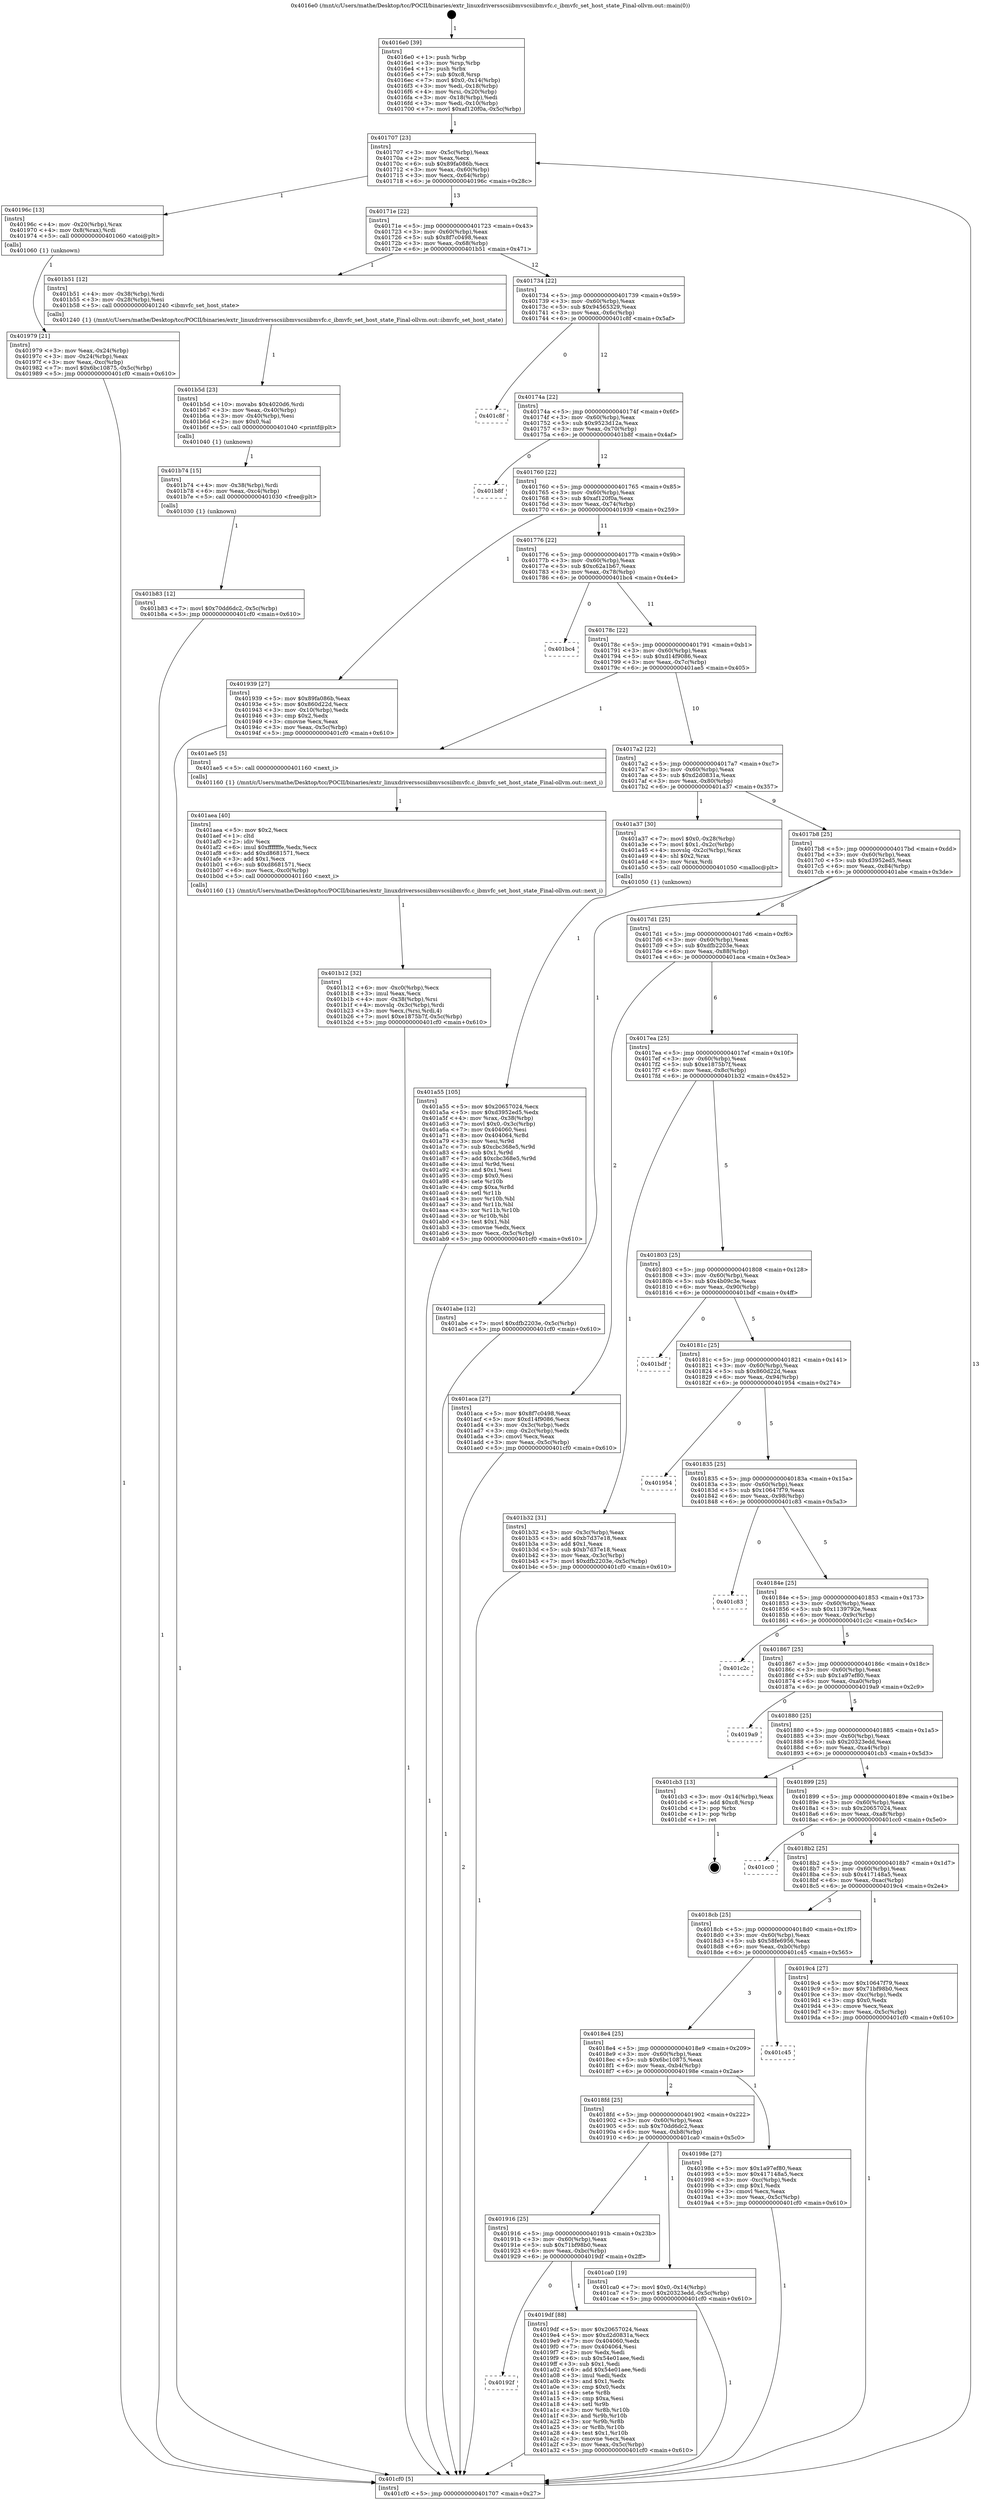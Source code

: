 digraph "0x4016e0" {
  label = "0x4016e0 (/mnt/c/Users/mathe/Desktop/tcc/POCII/binaries/extr_linuxdriversscsiibmvscsiibmvfc.c_ibmvfc_set_host_state_Final-ollvm.out::main(0))"
  labelloc = "t"
  node[shape=record]

  Entry [label="",width=0.3,height=0.3,shape=circle,fillcolor=black,style=filled]
  "0x401707" [label="{
     0x401707 [23]\l
     | [instrs]\l
     &nbsp;&nbsp;0x401707 \<+3\>: mov -0x5c(%rbp),%eax\l
     &nbsp;&nbsp;0x40170a \<+2\>: mov %eax,%ecx\l
     &nbsp;&nbsp;0x40170c \<+6\>: sub $0x89fa086b,%ecx\l
     &nbsp;&nbsp;0x401712 \<+3\>: mov %eax,-0x60(%rbp)\l
     &nbsp;&nbsp;0x401715 \<+3\>: mov %ecx,-0x64(%rbp)\l
     &nbsp;&nbsp;0x401718 \<+6\>: je 000000000040196c \<main+0x28c\>\l
  }"]
  "0x40196c" [label="{
     0x40196c [13]\l
     | [instrs]\l
     &nbsp;&nbsp;0x40196c \<+4\>: mov -0x20(%rbp),%rax\l
     &nbsp;&nbsp;0x401970 \<+4\>: mov 0x8(%rax),%rdi\l
     &nbsp;&nbsp;0x401974 \<+5\>: call 0000000000401060 \<atoi@plt\>\l
     | [calls]\l
     &nbsp;&nbsp;0x401060 \{1\} (unknown)\l
  }"]
  "0x40171e" [label="{
     0x40171e [22]\l
     | [instrs]\l
     &nbsp;&nbsp;0x40171e \<+5\>: jmp 0000000000401723 \<main+0x43\>\l
     &nbsp;&nbsp;0x401723 \<+3\>: mov -0x60(%rbp),%eax\l
     &nbsp;&nbsp;0x401726 \<+5\>: sub $0x8f7c0498,%eax\l
     &nbsp;&nbsp;0x40172b \<+3\>: mov %eax,-0x68(%rbp)\l
     &nbsp;&nbsp;0x40172e \<+6\>: je 0000000000401b51 \<main+0x471\>\l
  }"]
  Exit [label="",width=0.3,height=0.3,shape=circle,fillcolor=black,style=filled,peripheries=2]
  "0x401b51" [label="{
     0x401b51 [12]\l
     | [instrs]\l
     &nbsp;&nbsp;0x401b51 \<+4\>: mov -0x38(%rbp),%rdi\l
     &nbsp;&nbsp;0x401b55 \<+3\>: mov -0x28(%rbp),%esi\l
     &nbsp;&nbsp;0x401b58 \<+5\>: call 0000000000401240 \<ibmvfc_set_host_state\>\l
     | [calls]\l
     &nbsp;&nbsp;0x401240 \{1\} (/mnt/c/Users/mathe/Desktop/tcc/POCII/binaries/extr_linuxdriversscsiibmvscsiibmvfc.c_ibmvfc_set_host_state_Final-ollvm.out::ibmvfc_set_host_state)\l
  }"]
  "0x401734" [label="{
     0x401734 [22]\l
     | [instrs]\l
     &nbsp;&nbsp;0x401734 \<+5\>: jmp 0000000000401739 \<main+0x59\>\l
     &nbsp;&nbsp;0x401739 \<+3\>: mov -0x60(%rbp),%eax\l
     &nbsp;&nbsp;0x40173c \<+5\>: sub $0x94565329,%eax\l
     &nbsp;&nbsp;0x401741 \<+3\>: mov %eax,-0x6c(%rbp)\l
     &nbsp;&nbsp;0x401744 \<+6\>: je 0000000000401c8f \<main+0x5af\>\l
  }"]
  "0x401b83" [label="{
     0x401b83 [12]\l
     | [instrs]\l
     &nbsp;&nbsp;0x401b83 \<+7\>: movl $0x70dd6dc2,-0x5c(%rbp)\l
     &nbsp;&nbsp;0x401b8a \<+5\>: jmp 0000000000401cf0 \<main+0x610\>\l
  }"]
  "0x401c8f" [label="{
     0x401c8f\l
  }", style=dashed]
  "0x40174a" [label="{
     0x40174a [22]\l
     | [instrs]\l
     &nbsp;&nbsp;0x40174a \<+5\>: jmp 000000000040174f \<main+0x6f\>\l
     &nbsp;&nbsp;0x40174f \<+3\>: mov -0x60(%rbp),%eax\l
     &nbsp;&nbsp;0x401752 \<+5\>: sub $0x9523d12a,%eax\l
     &nbsp;&nbsp;0x401757 \<+3\>: mov %eax,-0x70(%rbp)\l
     &nbsp;&nbsp;0x40175a \<+6\>: je 0000000000401b8f \<main+0x4af\>\l
  }"]
  "0x401b74" [label="{
     0x401b74 [15]\l
     | [instrs]\l
     &nbsp;&nbsp;0x401b74 \<+4\>: mov -0x38(%rbp),%rdi\l
     &nbsp;&nbsp;0x401b78 \<+6\>: mov %eax,-0xc4(%rbp)\l
     &nbsp;&nbsp;0x401b7e \<+5\>: call 0000000000401030 \<free@plt\>\l
     | [calls]\l
     &nbsp;&nbsp;0x401030 \{1\} (unknown)\l
  }"]
  "0x401b8f" [label="{
     0x401b8f\l
  }", style=dashed]
  "0x401760" [label="{
     0x401760 [22]\l
     | [instrs]\l
     &nbsp;&nbsp;0x401760 \<+5\>: jmp 0000000000401765 \<main+0x85\>\l
     &nbsp;&nbsp;0x401765 \<+3\>: mov -0x60(%rbp),%eax\l
     &nbsp;&nbsp;0x401768 \<+5\>: sub $0xaf120f0a,%eax\l
     &nbsp;&nbsp;0x40176d \<+3\>: mov %eax,-0x74(%rbp)\l
     &nbsp;&nbsp;0x401770 \<+6\>: je 0000000000401939 \<main+0x259\>\l
  }"]
  "0x401b5d" [label="{
     0x401b5d [23]\l
     | [instrs]\l
     &nbsp;&nbsp;0x401b5d \<+10\>: movabs $0x4020d6,%rdi\l
     &nbsp;&nbsp;0x401b67 \<+3\>: mov %eax,-0x40(%rbp)\l
     &nbsp;&nbsp;0x401b6a \<+3\>: mov -0x40(%rbp),%esi\l
     &nbsp;&nbsp;0x401b6d \<+2\>: mov $0x0,%al\l
     &nbsp;&nbsp;0x401b6f \<+5\>: call 0000000000401040 \<printf@plt\>\l
     | [calls]\l
     &nbsp;&nbsp;0x401040 \{1\} (unknown)\l
  }"]
  "0x401939" [label="{
     0x401939 [27]\l
     | [instrs]\l
     &nbsp;&nbsp;0x401939 \<+5\>: mov $0x89fa086b,%eax\l
     &nbsp;&nbsp;0x40193e \<+5\>: mov $0x860d22d,%ecx\l
     &nbsp;&nbsp;0x401943 \<+3\>: mov -0x10(%rbp),%edx\l
     &nbsp;&nbsp;0x401946 \<+3\>: cmp $0x2,%edx\l
     &nbsp;&nbsp;0x401949 \<+3\>: cmovne %ecx,%eax\l
     &nbsp;&nbsp;0x40194c \<+3\>: mov %eax,-0x5c(%rbp)\l
     &nbsp;&nbsp;0x40194f \<+5\>: jmp 0000000000401cf0 \<main+0x610\>\l
  }"]
  "0x401776" [label="{
     0x401776 [22]\l
     | [instrs]\l
     &nbsp;&nbsp;0x401776 \<+5\>: jmp 000000000040177b \<main+0x9b\>\l
     &nbsp;&nbsp;0x40177b \<+3\>: mov -0x60(%rbp),%eax\l
     &nbsp;&nbsp;0x40177e \<+5\>: sub $0xc62a1b67,%eax\l
     &nbsp;&nbsp;0x401783 \<+3\>: mov %eax,-0x78(%rbp)\l
     &nbsp;&nbsp;0x401786 \<+6\>: je 0000000000401bc4 \<main+0x4e4\>\l
  }"]
  "0x401cf0" [label="{
     0x401cf0 [5]\l
     | [instrs]\l
     &nbsp;&nbsp;0x401cf0 \<+5\>: jmp 0000000000401707 \<main+0x27\>\l
  }"]
  "0x4016e0" [label="{
     0x4016e0 [39]\l
     | [instrs]\l
     &nbsp;&nbsp;0x4016e0 \<+1\>: push %rbp\l
     &nbsp;&nbsp;0x4016e1 \<+3\>: mov %rsp,%rbp\l
     &nbsp;&nbsp;0x4016e4 \<+1\>: push %rbx\l
     &nbsp;&nbsp;0x4016e5 \<+7\>: sub $0xc8,%rsp\l
     &nbsp;&nbsp;0x4016ec \<+7\>: movl $0x0,-0x14(%rbp)\l
     &nbsp;&nbsp;0x4016f3 \<+3\>: mov %edi,-0x18(%rbp)\l
     &nbsp;&nbsp;0x4016f6 \<+4\>: mov %rsi,-0x20(%rbp)\l
     &nbsp;&nbsp;0x4016fa \<+3\>: mov -0x18(%rbp),%edi\l
     &nbsp;&nbsp;0x4016fd \<+3\>: mov %edi,-0x10(%rbp)\l
     &nbsp;&nbsp;0x401700 \<+7\>: movl $0xaf120f0a,-0x5c(%rbp)\l
  }"]
  "0x401979" [label="{
     0x401979 [21]\l
     | [instrs]\l
     &nbsp;&nbsp;0x401979 \<+3\>: mov %eax,-0x24(%rbp)\l
     &nbsp;&nbsp;0x40197c \<+3\>: mov -0x24(%rbp),%eax\l
     &nbsp;&nbsp;0x40197f \<+3\>: mov %eax,-0xc(%rbp)\l
     &nbsp;&nbsp;0x401982 \<+7\>: movl $0x6bc10875,-0x5c(%rbp)\l
     &nbsp;&nbsp;0x401989 \<+5\>: jmp 0000000000401cf0 \<main+0x610\>\l
  }"]
  "0x401b12" [label="{
     0x401b12 [32]\l
     | [instrs]\l
     &nbsp;&nbsp;0x401b12 \<+6\>: mov -0xc0(%rbp),%ecx\l
     &nbsp;&nbsp;0x401b18 \<+3\>: imul %eax,%ecx\l
     &nbsp;&nbsp;0x401b1b \<+4\>: mov -0x38(%rbp),%rsi\l
     &nbsp;&nbsp;0x401b1f \<+4\>: movslq -0x3c(%rbp),%rdi\l
     &nbsp;&nbsp;0x401b23 \<+3\>: mov %ecx,(%rsi,%rdi,4)\l
     &nbsp;&nbsp;0x401b26 \<+7\>: movl $0xe1875b7f,-0x5c(%rbp)\l
     &nbsp;&nbsp;0x401b2d \<+5\>: jmp 0000000000401cf0 \<main+0x610\>\l
  }"]
  "0x401bc4" [label="{
     0x401bc4\l
  }", style=dashed]
  "0x40178c" [label="{
     0x40178c [22]\l
     | [instrs]\l
     &nbsp;&nbsp;0x40178c \<+5\>: jmp 0000000000401791 \<main+0xb1\>\l
     &nbsp;&nbsp;0x401791 \<+3\>: mov -0x60(%rbp),%eax\l
     &nbsp;&nbsp;0x401794 \<+5\>: sub $0xd14f9086,%eax\l
     &nbsp;&nbsp;0x401799 \<+3\>: mov %eax,-0x7c(%rbp)\l
     &nbsp;&nbsp;0x40179c \<+6\>: je 0000000000401ae5 \<main+0x405\>\l
  }"]
  "0x401aea" [label="{
     0x401aea [40]\l
     | [instrs]\l
     &nbsp;&nbsp;0x401aea \<+5\>: mov $0x2,%ecx\l
     &nbsp;&nbsp;0x401aef \<+1\>: cltd\l
     &nbsp;&nbsp;0x401af0 \<+2\>: idiv %ecx\l
     &nbsp;&nbsp;0x401af2 \<+6\>: imul $0xfffffffe,%edx,%ecx\l
     &nbsp;&nbsp;0x401af8 \<+6\>: add $0xd8681571,%ecx\l
     &nbsp;&nbsp;0x401afe \<+3\>: add $0x1,%ecx\l
     &nbsp;&nbsp;0x401b01 \<+6\>: sub $0xd8681571,%ecx\l
     &nbsp;&nbsp;0x401b07 \<+6\>: mov %ecx,-0xc0(%rbp)\l
     &nbsp;&nbsp;0x401b0d \<+5\>: call 0000000000401160 \<next_i\>\l
     | [calls]\l
     &nbsp;&nbsp;0x401160 \{1\} (/mnt/c/Users/mathe/Desktop/tcc/POCII/binaries/extr_linuxdriversscsiibmvscsiibmvfc.c_ibmvfc_set_host_state_Final-ollvm.out::next_i)\l
  }"]
  "0x401ae5" [label="{
     0x401ae5 [5]\l
     | [instrs]\l
     &nbsp;&nbsp;0x401ae5 \<+5\>: call 0000000000401160 \<next_i\>\l
     | [calls]\l
     &nbsp;&nbsp;0x401160 \{1\} (/mnt/c/Users/mathe/Desktop/tcc/POCII/binaries/extr_linuxdriversscsiibmvscsiibmvfc.c_ibmvfc_set_host_state_Final-ollvm.out::next_i)\l
  }"]
  "0x4017a2" [label="{
     0x4017a2 [22]\l
     | [instrs]\l
     &nbsp;&nbsp;0x4017a2 \<+5\>: jmp 00000000004017a7 \<main+0xc7\>\l
     &nbsp;&nbsp;0x4017a7 \<+3\>: mov -0x60(%rbp),%eax\l
     &nbsp;&nbsp;0x4017aa \<+5\>: sub $0xd2d0831a,%eax\l
     &nbsp;&nbsp;0x4017af \<+3\>: mov %eax,-0x80(%rbp)\l
     &nbsp;&nbsp;0x4017b2 \<+6\>: je 0000000000401a37 \<main+0x357\>\l
  }"]
  "0x401a55" [label="{
     0x401a55 [105]\l
     | [instrs]\l
     &nbsp;&nbsp;0x401a55 \<+5\>: mov $0x20657024,%ecx\l
     &nbsp;&nbsp;0x401a5a \<+5\>: mov $0xd3952ed5,%edx\l
     &nbsp;&nbsp;0x401a5f \<+4\>: mov %rax,-0x38(%rbp)\l
     &nbsp;&nbsp;0x401a63 \<+7\>: movl $0x0,-0x3c(%rbp)\l
     &nbsp;&nbsp;0x401a6a \<+7\>: mov 0x404060,%esi\l
     &nbsp;&nbsp;0x401a71 \<+8\>: mov 0x404064,%r8d\l
     &nbsp;&nbsp;0x401a79 \<+3\>: mov %esi,%r9d\l
     &nbsp;&nbsp;0x401a7c \<+7\>: sub $0xcbc368e5,%r9d\l
     &nbsp;&nbsp;0x401a83 \<+4\>: sub $0x1,%r9d\l
     &nbsp;&nbsp;0x401a87 \<+7\>: add $0xcbc368e5,%r9d\l
     &nbsp;&nbsp;0x401a8e \<+4\>: imul %r9d,%esi\l
     &nbsp;&nbsp;0x401a92 \<+3\>: and $0x1,%esi\l
     &nbsp;&nbsp;0x401a95 \<+3\>: cmp $0x0,%esi\l
     &nbsp;&nbsp;0x401a98 \<+4\>: sete %r10b\l
     &nbsp;&nbsp;0x401a9c \<+4\>: cmp $0xa,%r8d\l
     &nbsp;&nbsp;0x401aa0 \<+4\>: setl %r11b\l
     &nbsp;&nbsp;0x401aa4 \<+3\>: mov %r10b,%bl\l
     &nbsp;&nbsp;0x401aa7 \<+3\>: and %r11b,%bl\l
     &nbsp;&nbsp;0x401aaa \<+3\>: xor %r11b,%r10b\l
     &nbsp;&nbsp;0x401aad \<+3\>: or %r10b,%bl\l
     &nbsp;&nbsp;0x401ab0 \<+3\>: test $0x1,%bl\l
     &nbsp;&nbsp;0x401ab3 \<+3\>: cmovne %edx,%ecx\l
     &nbsp;&nbsp;0x401ab6 \<+3\>: mov %ecx,-0x5c(%rbp)\l
     &nbsp;&nbsp;0x401ab9 \<+5\>: jmp 0000000000401cf0 \<main+0x610\>\l
  }"]
  "0x401a37" [label="{
     0x401a37 [30]\l
     | [instrs]\l
     &nbsp;&nbsp;0x401a37 \<+7\>: movl $0x0,-0x28(%rbp)\l
     &nbsp;&nbsp;0x401a3e \<+7\>: movl $0x1,-0x2c(%rbp)\l
     &nbsp;&nbsp;0x401a45 \<+4\>: movslq -0x2c(%rbp),%rax\l
     &nbsp;&nbsp;0x401a49 \<+4\>: shl $0x2,%rax\l
     &nbsp;&nbsp;0x401a4d \<+3\>: mov %rax,%rdi\l
     &nbsp;&nbsp;0x401a50 \<+5\>: call 0000000000401050 \<malloc@plt\>\l
     | [calls]\l
     &nbsp;&nbsp;0x401050 \{1\} (unknown)\l
  }"]
  "0x4017b8" [label="{
     0x4017b8 [25]\l
     | [instrs]\l
     &nbsp;&nbsp;0x4017b8 \<+5\>: jmp 00000000004017bd \<main+0xdd\>\l
     &nbsp;&nbsp;0x4017bd \<+3\>: mov -0x60(%rbp),%eax\l
     &nbsp;&nbsp;0x4017c0 \<+5\>: sub $0xd3952ed5,%eax\l
     &nbsp;&nbsp;0x4017c5 \<+6\>: mov %eax,-0x84(%rbp)\l
     &nbsp;&nbsp;0x4017cb \<+6\>: je 0000000000401abe \<main+0x3de\>\l
  }"]
  "0x40192f" [label="{
     0x40192f\l
  }", style=dashed]
  "0x401abe" [label="{
     0x401abe [12]\l
     | [instrs]\l
     &nbsp;&nbsp;0x401abe \<+7\>: movl $0xdfb2203e,-0x5c(%rbp)\l
     &nbsp;&nbsp;0x401ac5 \<+5\>: jmp 0000000000401cf0 \<main+0x610\>\l
  }"]
  "0x4017d1" [label="{
     0x4017d1 [25]\l
     | [instrs]\l
     &nbsp;&nbsp;0x4017d1 \<+5\>: jmp 00000000004017d6 \<main+0xf6\>\l
     &nbsp;&nbsp;0x4017d6 \<+3\>: mov -0x60(%rbp),%eax\l
     &nbsp;&nbsp;0x4017d9 \<+5\>: sub $0xdfb2203e,%eax\l
     &nbsp;&nbsp;0x4017de \<+6\>: mov %eax,-0x88(%rbp)\l
     &nbsp;&nbsp;0x4017e4 \<+6\>: je 0000000000401aca \<main+0x3ea\>\l
  }"]
  "0x4019df" [label="{
     0x4019df [88]\l
     | [instrs]\l
     &nbsp;&nbsp;0x4019df \<+5\>: mov $0x20657024,%eax\l
     &nbsp;&nbsp;0x4019e4 \<+5\>: mov $0xd2d0831a,%ecx\l
     &nbsp;&nbsp;0x4019e9 \<+7\>: mov 0x404060,%edx\l
     &nbsp;&nbsp;0x4019f0 \<+7\>: mov 0x404064,%esi\l
     &nbsp;&nbsp;0x4019f7 \<+2\>: mov %edx,%edi\l
     &nbsp;&nbsp;0x4019f9 \<+6\>: sub $0x54e01aee,%edi\l
     &nbsp;&nbsp;0x4019ff \<+3\>: sub $0x1,%edi\l
     &nbsp;&nbsp;0x401a02 \<+6\>: add $0x54e01aee,%edi\l
     &nbsp;&nbsp;0x401a08 \<+3\>: imul %edi,%edx\l
     &nbsp;&nbsp;0x401a0b \<+3\>: and $0x1,%edx\l
     &nbsp;&nbsp;0x401a0e \<+3\>: cmp $0x0,%edx\l
     &nbsp;&nbsp;0x401a11 \<+4\>: sete %r8b\l
     &nbsp;&nbsp;0x401a15 \<+3\>: cmp $0xa,%esi\l
     &nbsp;&nbsp;0x401a18 \<+4\>: setl %r9b\l
     &nbsp;&nbsp;0x401a1c \<+3\>: mov %r8b,%r10b\l
     &nbsp;&nbsp;0x401a1f \<+3\>: and %r9b,%r10b\l
     &nbsp;&nbsp;0x401a22 \<+3\>: xor %r9b,%r8b\l
     &nbsp;&nbsp;0x401a25 \<+3\>: or %r8b,%r10b\l
     &nbsp;&nbsp;0x401a28 \<+4\>: test $0x1,%r10b\l
     &nbsp;&nbsp;0x401a2c \<+3\>: cmovne %ecx,%eax\l
     &nbsp;&nbsp;0x401a2f \<+3\>: mov %eax,-0x5c(%rbp)\l
     &nbsp;&nbsp;0x401a32 \<+5\>: jmp 0000000000401cf0 \<main+0x610\>\l
  }"]
  "0x401aca" [label="{
     0x401aca [27]\l
     | [instrs]\l
     &nbsp;&nbsp;0x401aca \<+5\>: mov $0x8f7c0498,%eax\l
     &nbsp;&nbsp;0x401acf \<+5\>: mov $0xd14f9086,%ecx\l
     &nbsp;&nbsp;0x401ad4 \<+3\>: mov -0x3c(%rbp),%edx\l
     &nbsp;&nbsp;0x401ad7 \<+3\>: cmp -0x2c(%rbp),%edx\l
     &nbsp;&nbsp;0x401ada \<+3\>: cmovl %ecx,%eax\l
     &nbsp;&nbsp;0x401add \<+3\>: mov %eax,-0x5c(%rbp)\l
     &nbsp;&nbsp;0x401ae0 \<+5\>: jmp 0000000000401cf0 \<main+0x610\>\l
  }"]
  "0x4017ea" [label="{
     0x4017ea [25]\l
     | [instrs]\l
     &nbsp;&nbsp;0x4017ea \<+5\>: jmp 00000000004017ef \<main+0x10f\>\l
     &nbsp;&nbsp;0x4017ef \<+3\>: mov -0x60(%rbp),%eax\l
     &nbsp;&nbsp;0x4017f2 \<+5\>: sub $0xe1875b7f,%eax\l
     &nbsp;&nbsp;0x4017f7 \<+6\>: mov %eax,-0x8c(%rbp)\l
     &nbsp;&nbsp;0x4017fd \<+6\>: je 0000000000401b32 \<main+0x452\>\l
  }"]
  "0x401916" [label="{
     0x401916 [25]\l
     | [instrs]\l
     &nbsp;&nbsp;0x401916 \<+5\>: jmp 000000000040191b \<main+0x23b\>\l
     &nbsp;&nbsp;0x40191b \<+3\>: mov -0x60(%rbp),%eax\l
     &nbsp;&nbsp;0x40191e \<+5\>: sub $0x71bf98b0,%eax\l
     &nbsp;&nbsp;0x401923 \<+6\>: mov %eax,-0xbc(%rbp)\l
     &nbsp;&nbsp;0x401929 \<+6\>: je 00000000004019df \<main+0x2ff\>\l
  }"]
  "0x401b32" [label="{
     0x401b32 [31]\l
     | [instrs]\l
     &nbsp;&nbsp;0x401b32 \<+3\>: mov -0x3c(%rbp),%eax\l
     &nbsp;&nbsp;0x401b35 \<+5\>: add $0xb7d37e18,%eax\l
     &nbsp;&nbsp;0x401b3a \<+3\>: add $0x1,%eax\l
     &nbsp;&nbsp;0x401b3d \<+5\>: sub $0xb7d37e18,%eax\l
     &nbsp;&nbsp;0x401b42 \<+3\>: mov %eax,-0x3c(%rbp)\l
     &nbsp;&nbsp;0x401b45 \<+7\>: movl $0xdfb2203e,-0x5c(%rbp)\l
     &nbsp;&nbsp;0x401b4c \<+5\>: jmp 0000000000401cf0 \<main+0x610\>\l
  }"]
  "0x401803" [label="{
     0x401803 [25]\l
     | [instrs]\l
     &nbsp;&nbsp;0x401803 \<+5\>: jmp 0000000000401808 \<main+0x128\>\l
     &nbsp;&nbsp;0x401808 \<+3\>: mov -0x60(%rbp),%eax\l
     &nbsp;&nbsp;0x40180b \<+5\>: sub $0x4b09c3e,%eax\l
     &nbsp;&nbsp;0x401810 \<+6\>: mov %eax,-0x90(%rbp)\l
     &nbsp;&nbsp;0x401816 \<+6\>: je 0000000000401bdf \<main+0x4ff\>\l
  }"]
  "0x401ca0" [label="{
     0x401ca0 [19]\l
     | [instrs]\l
     &nbsp;&nbsp;0x401ca0 \<+7\>: movl $0x0,-0x14(%rbp)\l
     &nbsp;&nbsp;0x401ca7 \<+7\>: movl $0x20323edd,-0x5c(%rbp)\l
     &nbsp;&nbsp;0x401cae \<+5\>: jmp 0000000000401cf0 \<main+0x610\>\l
  }"]
  "0x401bdf" [label="{
     0x401bdf\l
  }", style=dashed]
  "0x40181c" [label="{
     0x40181c [25]\l
     | [instrs]\l
     &nbsp;&nbsp;0x40181c \<+5\>: jmp 0000000000401821 \<main+0x141\>\l
     &nbsp;&nbsp;0x401821 \<+3\>: mov -0x60(%rbp),%eax\l
     &nbsp;&nbsp;0x401824 \<+5\>: sub $0x860d22d,%eax\l
     &nbsp;&nbsp;0x401829 \<+6\>: mov %eax,-0x94(%rbp)\l
     &nbsp;&nbsp;0x40182f \<+6\>: je 0000000000401954 \<main+0x274\>\l
  }"]
  "0x4018fd" [label="{
     0x4018fd [25]\l
     | [instrs]\l
     &nbsp;&nbsp;0x4018fd \<+5\>: jmp 0000000000401902 \<main+0x222\>\l
     &nbsp;&nbsp;0x401902 \<+3\>: mov -0x60(%rbp),%eax\l
     &nbsp;&nbsp;0x401905 \<+5\>: sub $0x70dd6dc2,%eax\l
     &nbsp;&nbsp;0x40190a \<+6\>: mov %eax,-0xb8(%rbp)\l
     &nbsp;&nbsp;0x401910 \<+6\>: je 0000000000401ca0 \<main+0x5c0\>\l
  }"]
  "0x401954" [label="{
     0x401954\l
  }", style=dashed]
  "0x401835" [label="{
     0x401835 [25]\l
     | [instrs]\l
     &nbsp;&nbsp;0x401835 \<+5\>: jmp 000000000040183a \<main+0x15a\>\l
     &nbsp;&nbsp;0x40183a \<+3\>: mov -0x60(%rbp),%eax\l
     &nbsp;&nbsp;0x40183d \<+5\>: sub $0x10647f79,%eax\l
     &nbsp;&nbsp;0x401842 \<+6\>: mov %eax,-0x98(%rbp)\l
     &nbsp;&nbsp;0x401848 \<+6\>: je 0000000000401c83 \<main+0x5a3\>\l
  }"]
  "0x40198e" [label="{
     0x40198e [27]\l
     | [instrs]\l
     &nbsp;&nbsp;0x40198e \<+5\>: mov $0x1a97ef80,%eax\l
     &nbsp;&nbsp;0x401993 \<+5\>: mov $0x417148a5,%ecx\l
     &nbsp;&nbsp;0x401998 \<+3\>: mov -0xc(%rbp),%edx\l
     &nbsp;&nbsp;0x40199b \<+3\>: cmp $0x1,%edx\l
     &nbsp;&nbsp;0x40199e \<+3\>: cmovl %ecx,%eax\l
     &nbsp;&nbsp;0x4019a1 \<+3\>: mov %eax,-0x5c(%rbp)\l
     &nbsp;&nbsp;0x4019a4 \<+5\>: jmp 0000000000401cf0 \<main+0x610\>\l
  }"]
  "0x401c83" [label="{
     0x401c83\l
  }", style=dashed]
  "0x40184e" [label="{
     0x40184e [25]\l
     | [instrs]\l
     &nbsp;&nbsp;0x40184e \<+5\>: jmp 0000000000401853 \<main+0x173\>\l
     &nbsp;&nbsp;0x401853 \<+3\>: mov -0x60(%rbp),%eax\l
     &nbsp;&nbsp;0x401856 \<+5\>: sub $0x1139792e,%eax\l
     &nbsp;&nbsp;0x40185b \<+6\>: mov %eax,-0x9c(%rbp)\l
     &nbsp;&nbsp;0x401861 \<+6\>: je 0000000000401c2c \<main+0x54c\>\l
  }"]
  "0x4018e4" [label="{
     0x4018e4 [25]\l
     | [instrs]\l
     &nbsp;&nbsp;0x4018e4 \<+5\>: jmp 00000000004018e9 \<main+0x209\>\l
     &nbsp;&nbsp;0x4018e9 \<+3\>: mov -0x60(%rbp),%eax\l
     &nbsp;&nbsp;0x4018ec \<+5\>: sub $0x6bc10875,%eax\l
     &nbsp;&nbsp;0x4018f1 \<+6\>: mov %eax,-0xb4(%rbp)\l
     &nbsp;&nbsp;0x4018f7 \<+6\>: je 000000000040198e \<main+0x2ae\>\l
  }"]
  "0x401c2c" [label="{
     0x401c2c\l
  }", style=dashed]
  "0x401867" [label="{
     0x401867 [25]\l
     | [instrs]\l
     &nbsp;&nbsp;0x401867 \<+5\>: jmp 000000000040186c \<main+0x18c\>\l
     &nbsp;&nbsp;0x40186c \<+3\>: mov -0x60(%rbp),%eax\l
     &nbsp;&nbsp;0x40186f \<+5\>: sub $0x1a97ef80,%eax\l
     &nbsp;&nbsp;0x401874 \<+6\>: mov %eax,-0xa0(%rbp)\l
     &nbsp;&nbsp;0x40187a \<+6\>: je 00000000004019a9 \<main+0x2c9\>\l
  }"]
  "0x401c45" [label="{
     0x401c45\l
  }", style=dashed]
  "0x4019a9" [label="{
     0x4019a9\l
  }", style=dashed]
  "0x401880" [label="{
     0x401880 [25]\l
     | [instrs]\l
     &nbsp;&nbsp;0x401880 \<+5\>: jmp 0000000000401885 \<main+0x1a5\>\l
     &nbsp;&nbsp;0x401885 \<+3\>: mov -0x60(%rbp),%eax\l
     &nbsp;&nbsp;0x401888 \<+5\>: sub $0x20323edd,%eax\l
     &nbsp;&nbsp;0x40188d \<+6\>: mov %eax,-0xa4(%rbp)\l
     &nbsp;&nbsp;0x401893 \<+6\>: je 0000000000401cb3 \<main+0x5d3\>\l
  }"]
  "0x4018cb" [label="{
     0x4018cb [25]\l
     | [instrs]\l
     &nbsp;&nbsp;0x4018cb \<+5\>: jmp 00000000004018d0 \<main+0x1f0\>\l
     &nbsp;&nbsp;0x4018d0 \<+3\>: mov -0x60(%rbp),%eax\l
     &nbsp;&nbsp;0x4018d3 \<+5\>: sub $0x58fe6956,%eax\l
     &nbsp;&nbsp;0x4018d8 \<+6\>: mov %eax,-0xb0(%rbp)\l
     &nbsp;&nbsp;0x4018de \<+6\>: je 0000000000401c45 \<main+0x565\>\l
  }"]
  "0x401cb3" [label="{
     0x401cb3 [13]\l
     | [instrs]\l
     &nbsp;&nbsp;0x401cb3 \<+3\>: mov -0x14(%rbp),%eax\l
     &nbsp;&nbsp;0x401cb6 \<+7\>: add $0xc8,%rsp\l
     &nbsp;&nbsp;0x401cbd \<+1\>: pop %rbx\l
     &nbsp;&nbsp;0x401cbe \<+1\>: pop %rbp\l
     &nbsp;&nbsp;0x401cbf \<+1\>: ret\l
  }"]
  "0x401899" [label="{
     0x401899 [25]\l
     | [instrs]\l
     &nbsp;&nbsp;0x401899 \<+5\>: jmp 000000000040189e \<main+0x1be\>\l
     &nbsp;&nbsp;0x40189e \<+3\>: mov -0x60(%rbp),%eax\l
     &nbsp;&nbsp;0x4018a1 \<+5\>: sub $0x20657024,%eax\l
     &nbsp;&nbsp;0x4018a6 \<+6\>: mov %eax,-0xa8(%rbp)\l
     &nbsp;&nbsp;0x4018ac \<+6\>: je 0000000000401cc0 \<main+0x5e0\>\l
  }"]
  "0x4019c4" [label="{
     0x4019c4 [27]\l
     | [instrs]\l
     &nbsp;&nbsp;0x4019c4 \<+5\>: mov $0x10647f79,%eax\l
     &nbsp;&nbsp;0x4019c9 \<+5\>: mov $0x71bf98b0,%ecx\l
     &nbsp;&nbsp;0x4019ce \<+3\>: mov -0xc(%rbp),%edx\l
     &nbsp;&nbsp;0x4019d1 \<+3\>: cmp $0x0,%edx\l
     &nbsp;&nbsp;0x4019d4 \<+3\>: cmove %ecx,%eax\l
     &nbsp;&nbsp;0x4019d7 \<+3\>: mov %eax,-0x5c(%rbp)\l
     &nbsp;&nbsp;0x4019da \<+5\>: jmp 0000000000401cf0 \<main+0x610\>\l
  }"]
  "0x401cc0" [label="{
     0x401cc0\l
  }", style=dashed]
  "0x4018b2" [label="{
     0x4018b2 [25]\l
     | [instrs]\l
     &nbsp;&nbsp;0x4018b2 \<+5\>: jmp 00000000004018b7 \<main+0x1d7\>\l
     &nbsp;&nbsp;0x4018b7 \<+3\>: mov -0x60(%rbp),%eax\l
     &nbsp;&nbsp;0x4018ba \<+5\>: sub $0x417148a5,%eax\l
     &nbsp;&nbsp;0x4018bf \<+6\>: mov %eax,-0xac(%rbp)\l
     &nbsp;&nbsp;0x4018c5 \<+6\>: je 00000000004019c4 \<main+0x2e4\>\l
  }"]
  Entry -> "0x4016e0" [label=" 1"]
  "0x401707" -> "0x40196c" [label=" 1"]
  "0x401707" -> "0x40171e" [label=" 13"]
  "0x401cb3" -> Exit [label=" 1"]
  "0x40171e" -> "0x401b51" [label=" 1"]
  "0x40171e" -> "0x401734" [label=" 12"]
  "0x401ca0" -> "0x401cf0" [label=" 1"]
  "0x401734" -> "0x401c8f" [label=" 0"]
  "0x401734" -> "0x40174a" [label=" 12"]
  "0x401b83" -> "0x401cf0" [label=" 1"]
  "0x40174a" -> "0x401b8f" [label=" 0"]
  "0x40174a" -> "0x401760" [label=" 12"]
  "0x401b74" -> "0x401b83" [label=" 1"]
  "0x401760" -> "0x401939" [label=" 1"]
  "0x401760" -> "0x401776" [label=" 11"]
  "0x401939" -> "0x401cf0" [label=" 1"]
  "0x4016e0" -> "0x401707" [label=" 1"]
  "0x401cf0" -> "0x401707" [label=" 13"]
  "0x40196c" -> "0x401979" [label=" 1"]
  "0x401979" -> "0x401cf0" [label=" 1"]
  "0x401b5d" -> "0x401b74" [label=" 1"]
  "0x401776" -> "0x401bc4" [label=" 0"]
  "0x401776" -> "0x40178c" [label=" 11"]
  "0x401b51" -> "0x401b5d" [label=" 1"]
  "0x40178c" -> "0x401ae5" [label=" 1"]
  "0x40178c" -> "0x4017a2" [label=" 10"]
  "0x401b32" -> "0x401cf0" [label=" 1"]
  "0x4017a2" -> "0x401a37" [label=" 1"]
  "0x4017a2" -> "0x4017b8" [label=" 9"]
  "0x401b12" -> "0x401cf0" [label=" 1"]
  "0x4017b8" -> "0x401abe" [label=" 1"]
  "0x4017b8" -> "0x4017d1" [label=" 8"]
  "0x401aea" -> "0x401b12" [label=" 1"]
  "0x4017d1" -> "0x401aca" [label=" 2"]
  "0x4017d1" -> "0x4017ea" [label=" 6"]
  "0x401ae5" -> "0x401aea" [label=" 1"]
  "0x4017ea" -> "0x401b32" [label=" 1"]
  "0x4017ea" -> "0x401803" [label=" 5"]
  "0x401abe" -> "0x401cf0" [label=" 1"]
  "0x401803" -> "0x401bdf" [label=" 0"]
  "0x401803" -> "0x40181c" [label=" 5"]
  "0x401a55" -> "0x401cf0" [label=" 1"]
  "0x40181c" -> "0x401954" [label=" 0"]
  "0x40181c" -> "0x401835" [label=" 5"]
  "0x4019df" -> "0x401cf0" [label=" 1"]
  "0x401835" -> "0x401c83" [label=" 0"]
  "0x401835" -> "0x40184e" [label=" 5"]
  "0x401916" -> "0x40192f" [label=" 0"]
  "0x40184e" -> "0x401c2c" [label=" 0"]
  "0x40184e" -> "0x401867" [label=" 5"]
  "0x401aca" -> "0x401cf0" [label=" 2"]
  "0x401867" -> "0x4019a9" [label=" 0"]
  "0x401867" -> "0x401880" [label=" 5"]
  "0x4018fd" -> "0x401916" [label=" 1"]
  "0x401880" -> "0x401cb3" [label=" 1"]
  "0x401880" -> "0x401899" [label=" 4"]
  "0x401a37" -> "0x401a55" [label=" 1"]
  "0x401899" -> "0x401cc0" [label=" 0"]
  "0x401899" -> "0x4018b2" [label=" 4"]
  "0x4019c4" -> "0x401cf0" [label=" 1"]
  "0x4018b2" -> "0x4019c4" [label=" 1"]
  "0x4018b2" -> "0x4018cb" [label=" 3"]
  "0x4018fd" -> "0x401ca0" [label=" 1"]
  "0x4018cb" -> "0x401c45" [label=" 0"]
  "0x4018cb" -> "0x4018e4" [label=" 3"]
  "0x401916" -> "0x4019df" [label=" 1"]
  "0x4018e4" -> "0x40198e" [label=" 1"]
  "0x4018e4" -> "0x4018fd" [label=" 2"]
  "0x40198e" -> "0x401cf0" [label=" 1"]
}
